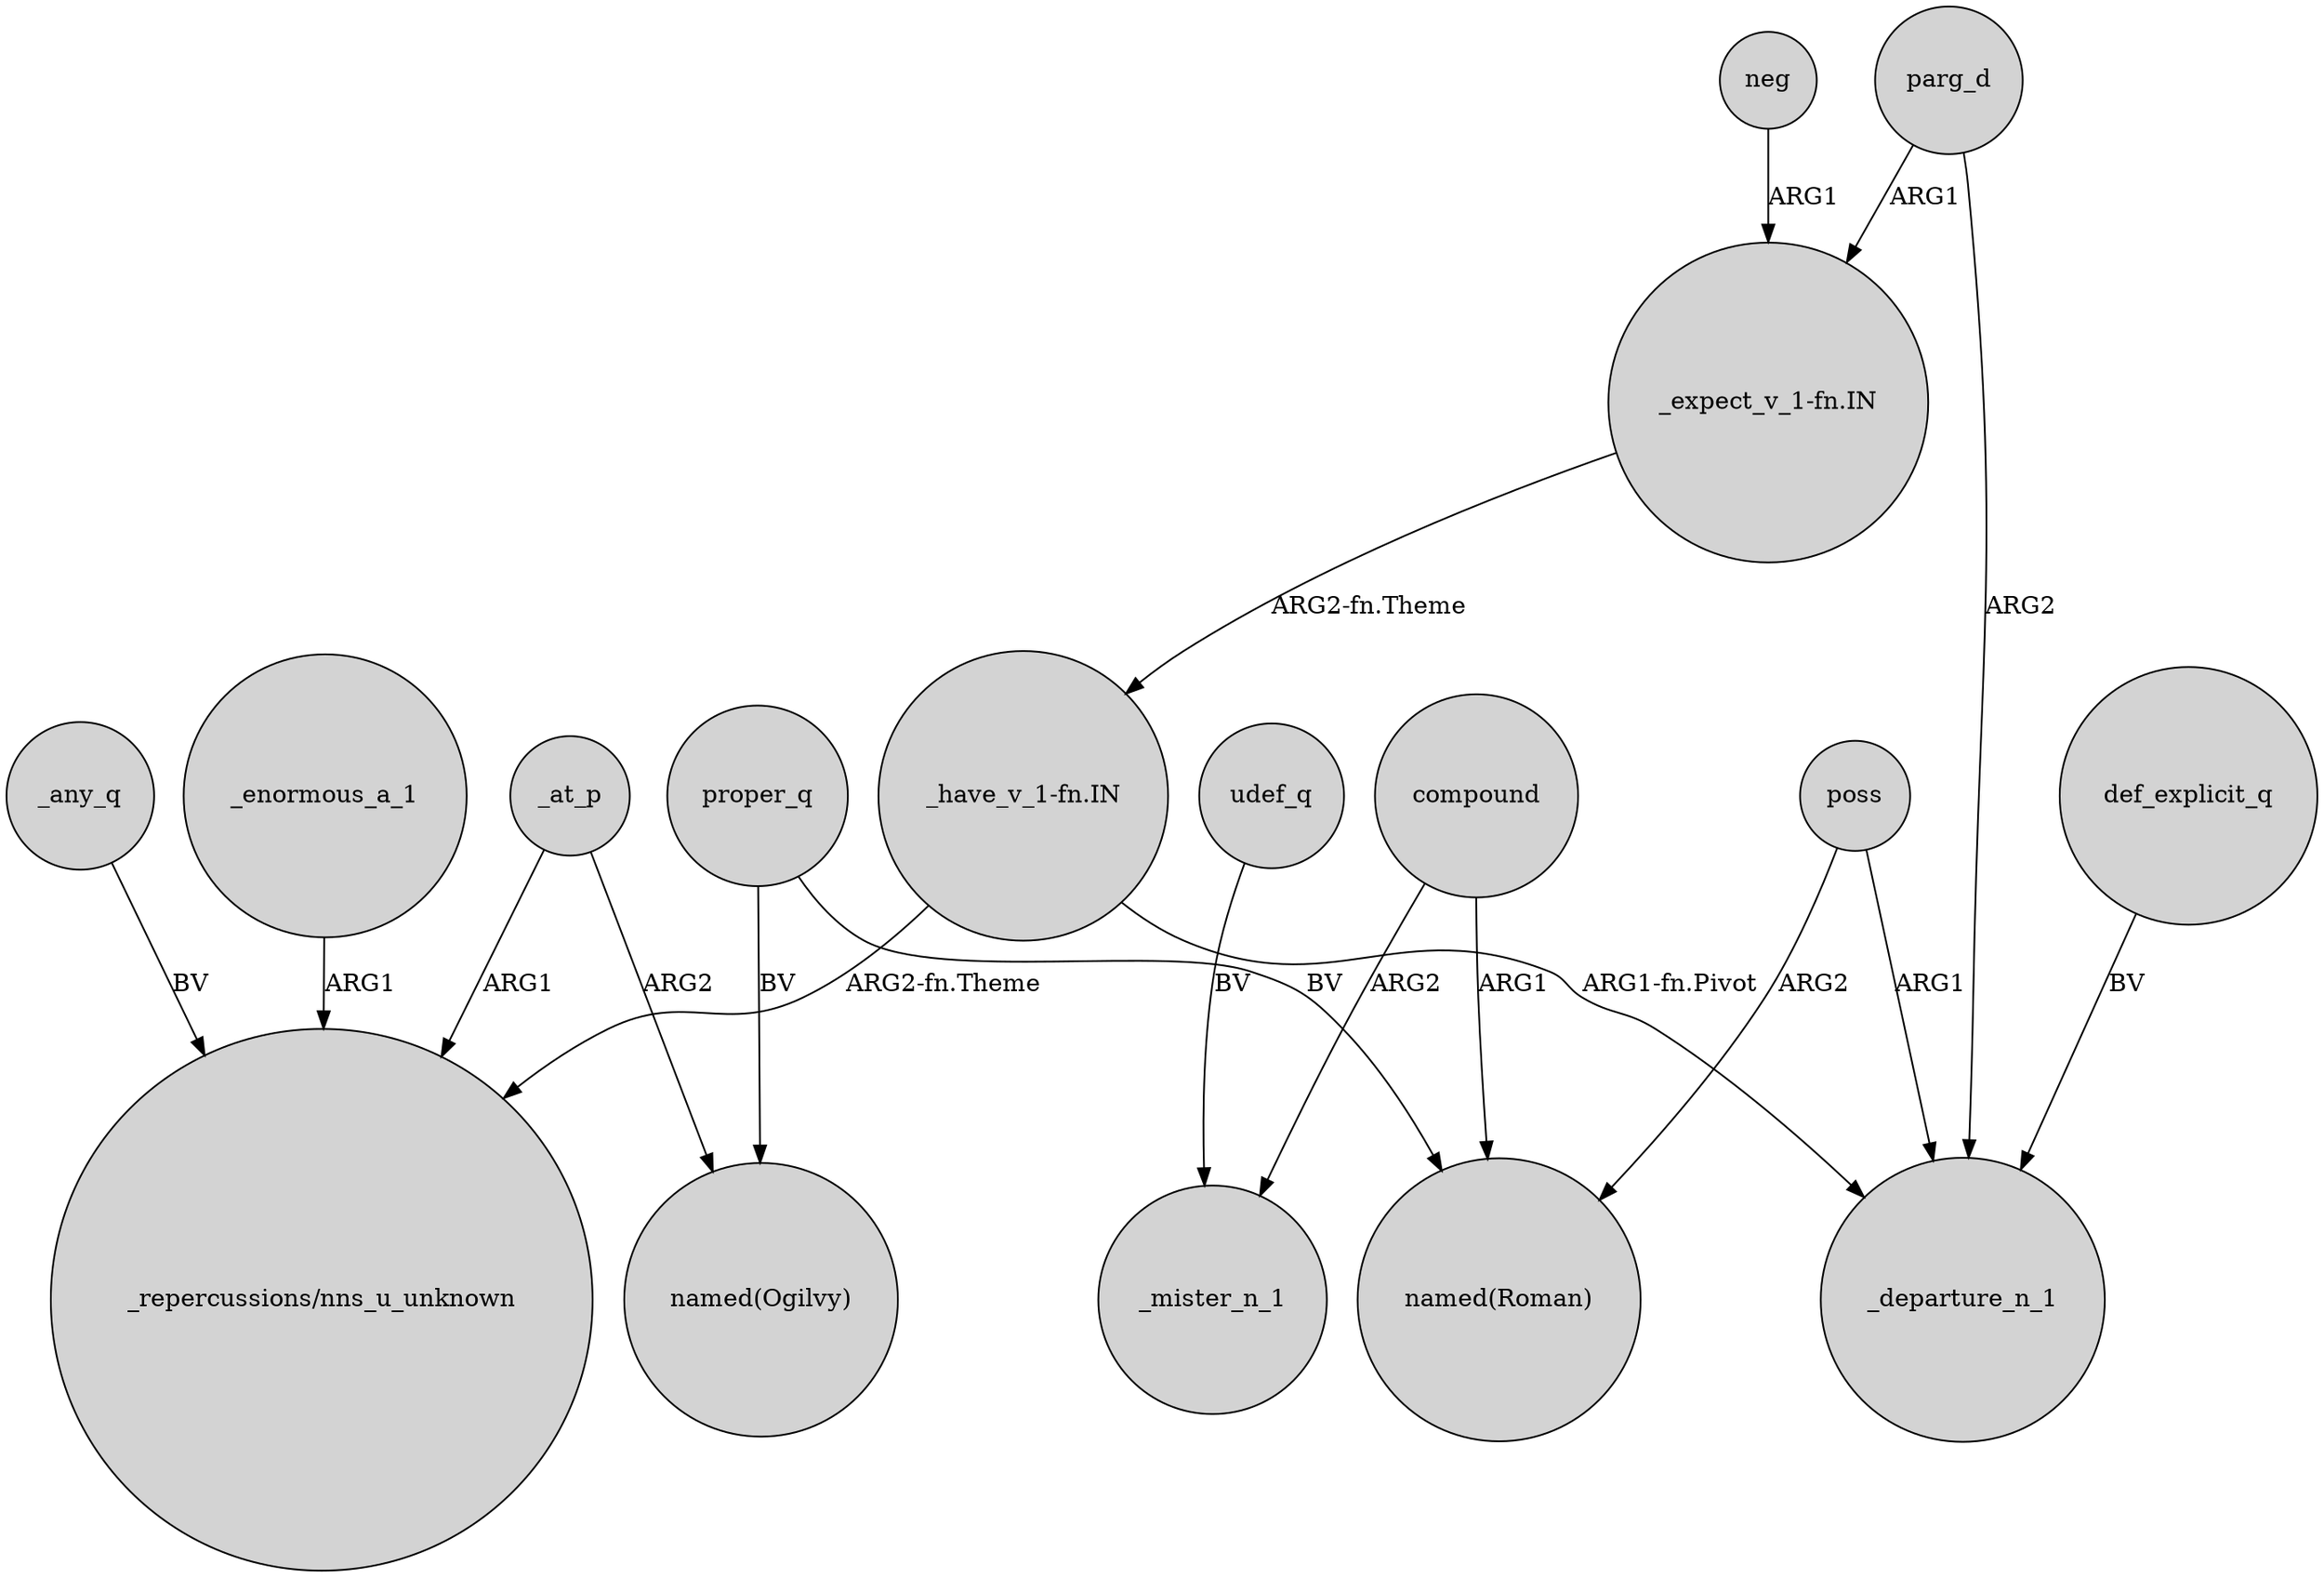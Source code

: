 digraph {
	node [shape=circle style=filled]
	poss -> "named(Roman)" [label=ARG2]
	udef_q -> _mister_n_1 [label=BV]
	_enormous_a_1 -> "_repercussions/nns_u_unknown" [label=ARG1]
	parg_d -> _departure_n_1 [label=ARG2]
	"_expect_v_1-fn.IN" -> "_have_v_1-fn.IN" [label="ARG2-fn.Theme"]
	proper_q -> "named(Ogilvy)" [label=BV]
	_at_p -> "named(Ogilvy)" [label=ARG2]
	poss -> _departure_n_1 [label=ARG1]
	"_have_v_1-fn.IN" -> _departure_n_1 [label="ARG1-fn.Pivot"]
	"_have_v_1-fn.IN" -> "_repercussions/nns_u_unknown" [label="ARG2-fn.Theme"]
	parg_d -> "_expect_v_1-fn.IN" [label=ARG1]
	compound -> "named(Roman)" [label=ARG1]
	_any_q -> "_repercussions/nns_u_unknown" [label=BV]
	_at_p -> "_repercussions/nns_u_unknown" [label=ARG1]
	neg -> "_expect_v_1-fn.IN" [label=ARG1]
	compound -> _mister_n_1 [label=ARG2]
	def_explicit_q -> _departure_n_1 [label=BV]
	proper_q -> "named(Roman)" [label=BV]
}
